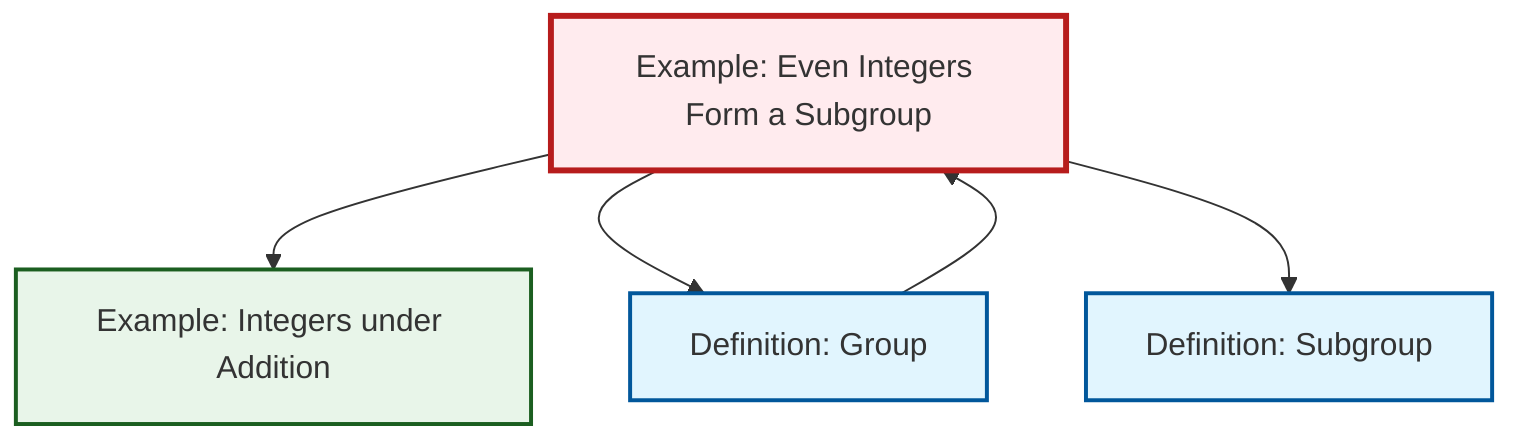 graph TD
    classDef definition fill:#e1f5fe,stroke:#01579b,stroke-width:2px
    classDef theorem fill:#f3e5f5,stroke:#4a148c,stroke-width:2px
    classDef axiom fill:#fff3e0,stroke:#e65100,stroke-width:2px
    classDef example fill:#e8f5e9,stroke:#1b5e20,stroke-width:2px
    classDef current fill:#ffebee,stroke:#b71c1c,stroke-width:3px
    ex-even-integers-subgroup["Example: Even Integers Form a Subgroup"]:::example
    ex-integers-addition["Example: Integers under Addition"]:::example
    def-group["Definition: Group"]:::definition
    def-subgroup["Definition: Subgroup"]:::definition
    ex-even-integers-subgroup --> ex-integers-addition
    ex-even-integers-subgroup --> def-group
    def-group --> ex-even-integers-subgroup
    ex-even-integers-subgroup --> def-subgroup
    class ex-even-integers-subgroup current
